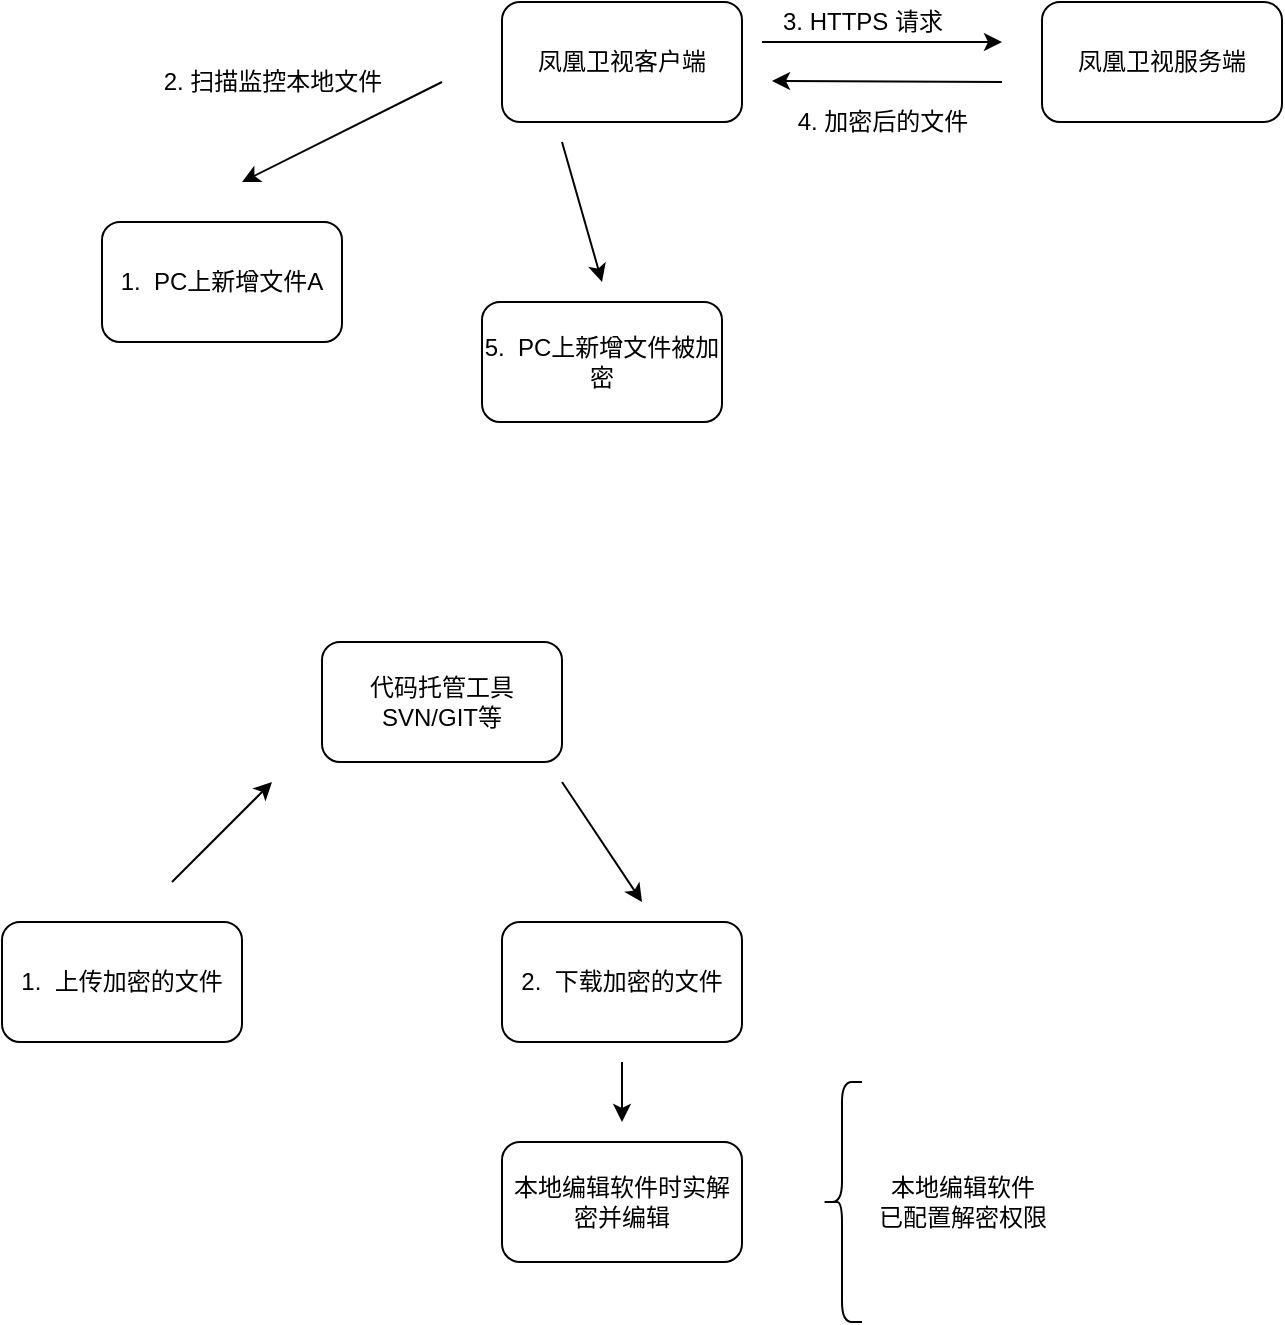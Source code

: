 <mxfile version="12.4.2" type="github" pages="1">
  <diagram id="ay9v9nCHAeEU4v66ycQ9" name="Page-1">
    <mxGraphModel dx="1360" dy="802" grid="1" gridSize="10" guides="1" tooltips="1" connect="1" arrows="1" fold="1" page="1" pageScale="1" pageWidth="3300" pageHeight="4681" math="0" shadow="0">
      <root>
        <mxCell id="0"/>
        <mxCell id="1" parent="0"/>
        <mxCell id="7Gtm1h8T_FkD7gW4zYN4-1" value="1.&amp;nbsp; PC上新增文件A" style="rounded=1;whiteSpace=wrap;html=1;" vertex="1" parent="1">
          <mxGeometry x="160" y="200" width="120" height="60" as="geometry"/>
        </mxCell>
        <mxCell id="7Gtm1h8T_FkD7gW4zYN4-2" value="凤凰卫视客户端" style="rounded=1;whiteSpace=wrap;html=1;" vertex="1" parent="1">
          <mxGeometry x="360" y="90" width="120" height="60" as="geometry"/>
        </mxCell>
        <mxCell id="7Gtm1h8T_FkD7gW4zYN4-3" value="" style="endArrow=classic;html=1;" edge="1" parent="1">
          <mxGeometry width="50" height="50" relative="1" as="geometry">
            <mxPoint x="330" y="130" as="sourcePoint"/>
            <mxPoint x="230" y="180" as="targetPoint"/>
          </mxGeometry>
        </mxCell>
        <mxCell id="7Gtm1h8T_FkD7gW4zYN4-4" value="2.&amp;nbsp;扫描监控本地文件" style="text;html=1;align=center;verticalAlign=middle;resizable=0;points=[];;autosize=1;" vertex="1" parent="1">
          <mxGeometry x="185" y="120" width="120" height="20" as="geometry"/>
        </mxCell>
        <mxCell id="7Gtm1h8T_FkD7gW4zYN4-5" value="凤凰卫视服务端" style="rounded=1;whiteSpace=wrap;html=1;" vertex="1" parent="1">
          <mxGeometry x="630" y="90" width="120" height="60" as="geometry"/>
        </mxCell>
        <mxCell id="7Gtm1h8T_FkD7gW4zYN4-6" value="" style="endArrow=classic;html=1;" edge="1" parent="1">
          <mxGeometry width="50" height="50" relative="1" as="geometry">
            <mxPoint x="490" y="110" as="sourcePoint"/>
            <mxPoint x="610" y="110" as="targetPoint"/>
          </mxGeometry>
        </mxCell>
        <mxCell id="7Gtm1h8T_FkD7gW4zYN4-7" value="3. HTTPS&amp;nbsp;请求" style="text;html=1;align=center;verticalAlign=middle;resizable=0;points=[];;autosize=1;" vertex="1" parent="1">
          <mxGeometry x="490" y="90" width="100" height="20" as="geometry"/>
        </mxCell>
        <mxCell id="7Gtm1h8T_FkD7gW4zYN4-8" value="" style="endArrow=classic;html=1;" edge="1" parent="1">
          <mxGeometry width="50" height="50" relative="1" as="geometry">
            <mxPoint x="610" y="130" as="sourcePoint"/>
            <mxPoint x="495" y="129.5" as="targetPoint"/>
          </mxGeometry>
        </mxCell>
        <mxCell id="7Gtm1h8T_FkD7gW4zYN4-9" value="4.&amp;nbsp;加密后的文件" style="text;html=1;align=center;verticalAlign=middle;resizable=0;points=[];;autosize=1;" vertex="1" parent="1">
          <mxGeometry x="500" y="140" width="100" height="20" as="geometry"/>
        </mxCell>
        <mxCell id="7Gtm1h8T_FkD7gW4zYN4-10" value="" style="endArrow=classic;html=1;" edge="1" parent="1">
          <mxGeometry width="50" height="50" relative="1" as="geometry">
            <mxPoint x="390" y="160" as="sourcePoint"/>
            <mxPoint x="410" y="230" as="targetPoint"/>
          </mxGeometry>
        </mxCell>
        <mxCell id="7Gtm1h8T_FkD7gW4zYN4-11" value="5.&amp;nbsp; PC上新增文件被加密" style="rounded=1;whiteSpace=wrap;html=1;" vertex="1" parent="1">
          <mxGeometry x="350" y="240" width="120" height="60" as="geometry"/>
        </mxCell>
        <mxCell id="7Gtm1h8T_FkD7gW4zYN4-12" value="代码托管工具SVN/GIT等" style="rounded=1;whiteSpace=wrap;html=1;" vertex="1" parent="1">
          <mxGeometry x="270" y="410" width="120" height="60" as="geometry"/>
        </mxCell>
        <mxCell id="7Gtm1h8T_FkD7gW4zYN4-13" value="1.&amp;nbsp; 上传加密的文件" style="rounded=1;whiteSpace=wrap;html=1;" vertex="1" parent="1">
          <mxGeometry x="110" y="550" width="120" height="60" as="geometry"/>
        </mxCell>
        <mxCell id="7Gtm1h8T_FkD7gW4zYN4-14" value="" style="endArrow=classic;html=1;" edge="1" parent="1">
          <mxGeometry width="50" height="50" relative="1" as="geometry">
            <mxPoint x="195" y="530" as="sourcePoint"/>
            <mxPoint x="245" y="480" as="targetPoint"/>
          </mxGeometry>
        </mxCell>
        <mxCell id="7Gtm1h8T_FkD7gW4zYN4-15" value="2.&amp;nbsp; 下载加密的文件" style="rounded=1;whiteSpace=wrap;html=1;" vertex="1" parent="1">
          <mxGeometry x="360" y="550" width="120" height="60" as="geometry"/>
        </mxCell>
        <mxCell id="7Gtm1h8T_FkD7gW4zYN4-16" value="" style="endArrow=classic;html=1;" edge="1" parent="1">
          <mxGeometry width="50" height="50" relative="1" as="geometry">
            <mxPoint x="390" y="480" as="sourcePoint"/>
            <mxPoint x="430" y="540" as="targetPoint"/>
          </mxGeometry>
        </mxCell>
        <mxCell id="7Gtm1h8T_FkD7gW4zYN4-17" value="本地编辑软件时实解密并编辑" style="rounded=1;whiteSpace=wrap;html=1;" vertex="1" parent="1">
          <mxGeometry x="360" y="660" width="120" height="60" as="geometry"/>
        </mxCell>
        <mxCell id="7Gtm1h8T_FkD7gW4zYN4-19" value="" style="shape=curlyBracket;whiteSpace=wrap;html=1;rounded=1;" vertex="1" parent="1">
          <mxGeometry x="520" y="630" width="20" height="120" as="geometry"/>
        </mxCell>
        <mxCell id="7Gtm1h8T_FkD7gW4zYN4-20" value="本地编辑软件&lt;br&gt;已配置解密权限" style="text;html=1;align=center;verticalAlign=middle;resizable=0;points=[];;autosize=1;" vertex="1" parent="1">
          <mxGeometry x="540" y="675" width="100" height="30" as="geometry"/>
        </mxCell>
        <mxCell id="7Gtm1h8T_FkD7gW4zYN4-25" value="" style="endArrow=classic;html=1;" edge="1" parent="1">
          <mxGeometry width="50" height="50" relative="1" as="geometry">
            <mxPoint x="420" y="620" as="sourcePoint"/>
            <mxPoint x="420" y="650" as="targetPoint"/>
          </mxGeometry>
        </mxCell>
      </root>
    </mxGraphModel>
  </diagram>
</mxfile>
